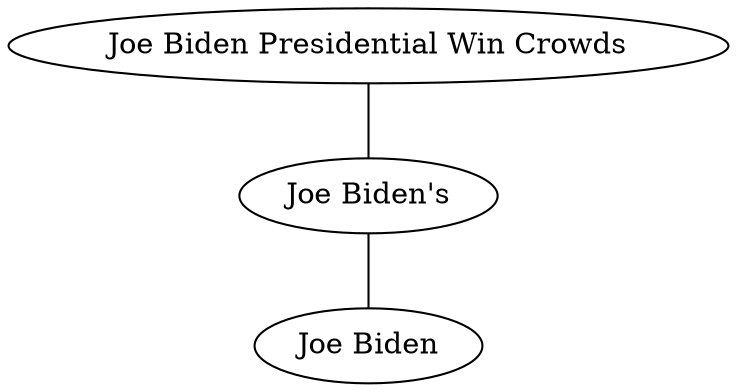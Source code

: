 strict graph "Tanker truck rollover" {
	"Joe Biden Presidential Win Crowds"
	"Joe Biden's"
	"Joe Biden Presidential Win Crowds" -- "Joe Biden's"
	"Joe Biden's"
	"Joe Biden"
	"Joe Biden's" -- "Joe Biden"
}
